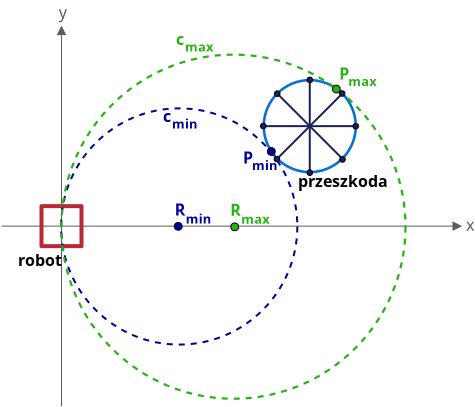 <?xml version="1.0" encoding="UTF-8"?>
<dia:diagram xmlns:dia="http://www.lysator.liu.se/~alla/dia/">
  <dia:layer name="Tło" visible="true">
    <dia:object type="Standard - Ellipse" version="0" id="O0">
      <dia:attribute name="obj_pos">
        <dia:point val="25.113,15.7"/>
      </dia:attribute>
      <dia:attribute name="obj_bb">
        <dia:rectangle val="25.048,15.635;29.778,20.365"/>
      </dia:attribute>
      <dia:attribute name="elem_corner">
        <dia:point val="25.113,15.7"/>
      </dia:attribute>
      <dia:attribute name="elem_width">
        <dia:real val="4.6"/>
      </dia:attribute>
      <dia:attribute name="elem_height">
        <dia:real val="4.6"/>
      </dia:attribute>
      <dia:attribute name="border_width">
        <dia:real val="0.13"/>
      </dia:attribute>
      <dia:attribute name="border_color">
        <dia:color val="#096fd3"/>
      </dia:attribute>
      <dia:attribute name="show_background">
        <dia:boolean val="false"/>
      </dia:attribute>
      <dia:attribute name="aspect">
        <dia:enum val="2"/>
      </dia:attribute>
    </dia:object>
    <dia:object type="Standard - Box" version="0" id="O1">
      <dia:attribute name="obj_pos">
        <dia:point val="14,22"/>
      </dia:attribute>
      <dia:attribute name="obj_bb">
        <dia:rectangle val="13.9,21.9;16.1,24.1"/>
      </dia:attribute>
      <dia:attribute name="elem_corner">
        <dia:point val="14,22"/>
      </dia:attribute>
      <dia:attribute name="elem_width">
        <dia:real val="2"/>
      </dia:attribute>
      <dia:attribute name="elem_height">
        <dia:real val="2"/>
      </dia:attribute>
      <dia:attribute name="border_width">
        <dia:real val="0.2"/>
      </dia:attribute>
      <dia:attribute name="border_color">
        <dia:color val="#ba2735"/>
      </dia:attribute>
      <dia:attribute name="inner_color">
        <dia:color val="#a52a2a"/>
      </dia:attribute>
      <dia:attribute name="show_background">
        <dia:boolean val="false"/>
      </dia:attribute>
      <dia:attribute name="corner_radius">
        <dia:real val="1.175e-38"/>
      </dia:attribute>
    </dia:object>
    <dia:object type="Standard - Line" version="0" id="O2">
      <dia:attribute name="obj_pos">
        <dia:point val="15,13"/>
      </dia:attribute>
      <dia:attribute name="obj_bb">
        <dia:rectangle val="14.6,12.975;15.4,32.025"/>
      </dia:attribute>
      <dia:attribute name="conn_endpoints">
        <dia:point val="15,13"/>
        <dia:point val="15,32"/>
      </dia:attribute>
      <dia:attribute name="numcp">
        <dia:int val="1"/>
      </dia:attribute>
      <dia:attribute name="line_color">
        <dia:color val="#5f5a5a"/>
      </dia:attribute>
      <dia:attribute name="line_width">
        <dia:real val="0.05"/>
      </dia:attribute>
      <dia:attribute name="start_arrow">
        <dia:enum val="3"/>
      </dia:attribute>
      <dia:attribute name="start_arrow_length">
        <dia:real val="0.4"/>
      </dia:attribute>
      <dia:attribute name="start_arrow_width">
        <dia:real val="0.4"/>
      </dia:attribute>
    </dia:object>
    <dia:object type="Standard - Line" version="0" id="O3">
      <dia:attribute name="obj_pos">
        <dia:point val="35,23"/>
      </dia:attribute>
      <dia:attribute name="obj_bb">
        <dia:rectangle val="11.975,22.6;35.025,23.4"/>
      </dia:attribute>
      <dia:attribute name="conn_endpoints">
        <dia:point val="35,23"/>
        <dia:point val="12,23"/>
      </dia:attribute>
      <dia:attribute name="numcp">
        <dia:int val="1"/>
      </dia:attribute>
      <dia:attribute name="line_color">
        <dia:color val="#5f5a5a"/>
      </dia:attribute>
      <dia:attribute name="line_width">
        <dia:real val="0.05"/>
      </dia:attribute>
      <dia:attribute name="start_arrow">
        <dia:enum val="3"/>
      </dia:attribute>
      <dia:attribute name="start_arrow_length">
        <dia:real val="0.4"/>
      </dia:attribute>
      <dia:attribute name="start_arrow_width">
        <dia:real val="0.4"/>
      </dia:attribute>
    </dia:object>
    <dia:object type="Standard - Ellipse" version="0" id="O4">
      <dia:attribute name="obj_pos">
        <dia:point val="14.98,17.111"/>
      </dia:attribute>
      <dia:attribute name="obj_bb">
        <dia:rectangle val="14.93,17.061;26.843,28.974"/>
      </dia:attribute>
      <dia:attribute name="elem_corner">
        <dia:point val="14.98,17.111"/>
      </dia:attribute>
      <dia:attribute name="elem_width">
        <dia:real val="11.812"/>
      </dia:attribute>
      <dia:attribute name="elem_height">
        <dia:real val="11.812"/>
      </dia:attribute>
      <dia:attribute name="border_color">
        <dia:color val="#000099"/>
      </dia:attribute>
      <dia:attribute name="show_background">
        <dia:boolean val="false"/>
      </dia:attribute>
      <dia:attribute name="aspect">
        <dia:enum val="2"/>
      </dia:attribute>
      <dia:attribute name="line_style">
        <dia:enum val="1"/>
      </dia:attribute>
      <dia:attribute name="dashlength">
        <dia:real val="0.3"/>
      </dia:attribute>
    </dia:object>
    <dia:object type="Standard - Ellipse" version="0" id="O5">
      <dia:attribute name="obj_pos">
        <dia:point val="20.641,22.816"/>
      </dia:attribute>
      <dia:attribute name="obj_bb">
        <dia:rectangle val="20.616,22.791;21.055,23.23"/>
      </dia:attribute>
      <dia:attribute name="elem_corner">
        <dia:point val="20.641,22.816"/>
      </dia:attribute>
      <dia:attribute name="elem_width">
        <dia:real val="0.389"/>
      </dia:attribute>
      <dia:attribute name="elem_height">
        <dia:real val="0.389"/>
      </dia:attribute>
      <dia:attribute name="border_width">
        <dia:real val="0.05"/>
      </dia:attribute>
      <dia:attribute name="inner_color">
        <dia:color val="#000099"/>
      </dia:attribute>
      <dia:attribute name="aspect">
        <dia:enum val="2"/>
      </dia:attribute>
    </dia:object>
    <dia:object type="Standard - Text" version="1" id="O6">
      <dia:attribute name="obj_pos">
        <dia:point val="12.821,24.993"/>
      </dia:attribute>
      <dia:attribute name="obj_bb">
        <dia:rectangle val="12.821,24.316;15.051,25.488"/>
      </dia:attribute>
      <dia:attribute name="text">
        <dia:composite type="text">
          <dia:attribute name="string">
            <dia:string>#robot#</dia:string>
          </dia:attribute>
          <dia:attribute name="font">
            <dia:font family="sans" style="80" name="Helvetica-Bold"/>
          </dia:attribute>
          <dia:attribute name="height">
            <dia:real val="1"/>
          </dia:attribute>
          <dia:attribute name="pos">
            <dia:point val="12.821,24.993"/>
          </dia:attribute>
          <dia:attribute name="color">
            <dia:color val="#000000"/>
          </dia:attribute>
          <dia:attribute name="alignment">
            <dia:enum val="0"/>
          </dia:attribute>
        </dia:composite>
      </dia:attribute>
      <dia:attribute name="valign">
        <dia:enum val="3"/>
      </dia:attribute>
    </dia:object>
    <dia:object type="Standard - Text" version="1" id="O7">
      <dia:attribute name="obj_pos">
        <dia:point val="26.824,21.043"/>
      </dia:attribute>
      <dia:attribute name="obj_bb">
        <dia:rectangle val="26.824,20.366;31.466,21.538"/>
      </dia:attribute>
      <dia:attribute name="text">
        <dia:composite type="text">
          <dia:attribute name="string">
            <dia:string>#przeszkoda#</dia:string>
          </dia:attribute>
          <dia:attribute name="font">
            <dia:font family="sans" style="80" name="Helvetica-Bold"/>
          </dia:attribute>
          <dia:attribute name="height">
            <dia:real val="1"/>
          </dia:attribute>
          <dia:attribute name="pos">
            <dia:point val="26.824,21.043"/>
          </dia:attribute>
          <dia:attribute name="color">
            <dia:color val="#000000"/>
          </dia:attribute>
          <dia:attribute name="alignment">
            <dia:enum val="0"/>
          </dia:attribute>
        </dia:composite>
      </dia:attribute>
      <dia:attribute name="valign">
        <dia:enum val="3"/>
      </dia:attribute>
    </dia:object>
    <dia:object type="Standard - Text" version="1" id="O8">
      <dia:attribute name="obj_pos">
        <dia:point val="14.859,12.601"/>
      </dia:attribute>
      <dia:attribute name="obj_bb">
        <dia:rectangle val="14.837,11.902;15.291,13.139"/>
      </dia:attribute>
      <dia:attribute name="text">
        <dia:composite type="text">
          <dia:attribute name="string">
            <dia:string>#y#</dia:string>
          </dia:attribute>
          <dia:attribute name="font">
            <dia:font family="sans" style="0" name="Helvetica"/>
          </dia:attribute>
          <dia:attribute name="height">
            <dia:real val="1"/>
          </dia:attribute>
          <dia:attribute name="pos">
            <dia:point val="14.859,12.601"/>
          </dia:attribute>
          <dia:attribute name="color">
            <dia:color val="#5f5a5a"/>
          </dia:attribute>
          <dia:attribute name="alignment">
            <dia:enum val="0"/>
          </dia:attribute>
        </dia:composite>
      </dia:attribute>
      <dia:attribute name="valign">
        <dia:enum val="3"/>
      </dia:attribute>
    </dia:object>
    <dia:object type="Standard - Text" version="1" id="O9">
      <dia:attribute name="obj_pos">
        <dia:point val="35.225,23.225"/>
      </dia:attribute>
      <dia:attribute name="obj_bb">
        <dia:rectangle val="35.225,22.547;35.657,23.72"/>
      </dia:attribute>
      <dia:attribute name="text">
        <dia:composite type="text">
          <dia:attribute name="string">
            <dia:string>#x#</dia:string>
          </dia:attribute>
          <dia:attribute name="font">
            <dia:font family="sans" style="0" name="Helvetica"/>
          </dia:attribute>
          <dia:attribute name="height">
            <dia:real val="1"/>
          </dia:attribute>
          <dia:attribute name="pos">
            <dia:point val="35.225,23.225"/>
          </dia:attribute>
          <dia:attribute name="color">
            <dia:color val="#5f5a5a"/>
          </dia:attribute>
          <dia:attribute name="alignment">
            <dia:enum val="0"/>
          </dia:attribute>
        </dia:composite>
      </dia:attribute>
      <dia:attribute name="valign">
        <dia:enum val="3"/>
      </dia:attribute>
    </dia:object>
    <dia:object type="Standard - Ellipse" version="0" id="O10">
      <dia:attribute name="obj_pos">
        <dia:point val="23.466,22.841"/>
      </dia:attribute>
      <dia:attribute name="obj_bb">
        <dia:rectangle val="23.441,22.816;23.88,23.255"/>
      </dia:attribute>
      <dia:attribute name="elem_corner">
        <dia:point val="23.466,22.841"/>
      </dia:attribute>
      <dia:attribute name="elem_width">
        <dia:real val="0.389"/>
      </dia:attribute>
      <dia:attribute name="elem_height">
        <dia:real val="0.389"/>
      </dia:attribute>
      <dia:attribute name="border_width">
        <dia:real val="0.05"/>
      </dia:attribute>
      <dia:attribute name="inner_color">
        <dia:color val="#25b311"/>
      </dia:attribute>
      <dia:attribute name="aspect">
        <dia:enum val="2"/>
      </dia:attribute>
    </dia:object>
    <dia:object type="Standard - Text" version="1" id="O11">
      <dia:attribute name="obj_pos">
        <dia:point val="23.441,22.478"/>
      </dia:attribute>
      <dia:attribute name="obj_bb">
        <dia:rectangle val="23.419,21.779;24.003,23.015"/>
      </dia:attribute>
      <dia:attribute name="text">
        <dia:composite type="text">
          <dia:attribute name="string">
            <dia:string>#R#</dia:string>
          </dia:attribute>
          <dia:attribute name="font">
            <dia:font family="sans" style="80" name="Helvetica-Bold"/>
          </dia:attribute>
          <dia:attribute name="height">
            <dia:real val="1"/>
          </dia:attribute>
          <dia:attribute name="pos">
            <dia:point val="23.441,22.478"/>
          </dia:attribute>
          <dia:attribute name="color">
            <dia:color val="#25b311"/>
          </dia:attribute>
          <dia:attribute name="alignment">
            <dia:enum val="0"/>
          </dia:attribute>
        </dia:composite>
      </dia:attribute>
      <dia:attribute name="valign">
        <dia:enum val="3"/>
      </dia:attribute>
    </dia:object>
    <dia:object type="Standard - Text" version="1" id="O12">
      <dia:attribute name="obj_pos">
        <dia:point val="23.993,22.878"/>
      </dia:attribute>
      <dia:attribute name="obj_bb">
        <dia:rectangle val="23.976,22.318;25.371,23.309"/>
      </dia:attribute>
      <dia:attribute name="text">
        <dia:composite type="text">
          <dia:attribute name="string">
            <dia:string>#max#</dia:string>
          </dia:attribute>
          <dia:attribute name="font">
            <dia:font family="sans" style="80" name="Helvetica-Bold"/>
          </dia:attribute>
          <dia:attribute name="height">
            <dia:real val="0.8"/>
          </dia:attribute>
          <dia:attribute name="pos">
            <dia:point val="23.993,22.878"/>
          </dia:attribute>
          <dia:attribute name="color">
            <dia:color val="#25b311"/>
          </dia:attribute>
          <dia:attribute name="alignment">
            <dia:enum val="0"/>
          </dia:attribute>
        </dia:composite>
      </dia:attribute>
      <dia:attribute name="valign">
        <dia:enum val="3"/>
      </dia:attribute>
    </dia:object>
    <dia:object type="Standard - Text" version="1" id="O13">
      <dia:attribute name="obj_pos">
        <dia:point val="20.66,22.465"/>
      </dia:attribute>
      <dia:attribute name="obj_bb">
        <dia:rectangle val="20.639,21.766;21.223,23.003"/>
      </dia:attribute>
      <dia:attribute name="text">
        <dia:composite type="text">
          <dia:attribute name="string">
            <dia:string>#R#</dia:string>
          </dia:attribute>
          <dia:attribute name="font">
            <dia:font family="sans" style="80" name="Helvetica-Bold"/>
          </dia:attribute>
          <dia:attribute name="height">
            <dia:real val="1"/>
          </dia:attribute>
          <dia:attribute name="pos">
            <dia:point val="20.66,22.465"/>
          </dia:attribute>
          <dia:attribute name="color">
            <dia:color val="#000099"/>
          </dia:attribute>
          <dia:attribute name="alignment">
            <dia:enum val="0"/>
          </dia:attribute>
        </dia:composite>
      </dia:attribute>
      <dia:attribute name="valign">
        <dia:enum val="3"/>
      </dia:attribute>
    </dia:object>
    <dia:object type="Standard - Text" version="1" id="O14">
      <dia:attribute name="obj_pos">
        <dia:point val="21.212,22.865"/>
      </dia:attribute>
      <dia:attribute name="obj_bb">
        <dia:rectangle val="21.195,22.305;22.435,23.297"/>
      </dia:attribute>
      <dia:attribute name="text">
        <dia:composite type="text">
          <dia:attribute name="string">
            <dia:string>#min#</dia:string>
          </dia:attribute>
          <dia:attribute name="font">
            <dia:font family="sans" style="80" name="Helvetica-Bold"/>
          </dia:attribute>
          <dia:attribute name="height">
            <dia:real val="0.8"/>
          </dia:attribute>
          <dia:attribute name="pos">
            <dia:point val="21.212,22.865"/>
          </dia:attribute>
          <dia:attribute name="color">
            <dia:color val="#000099"/>
          </dia:attribute>
          <dia:attribute name="alignment">
            <dia:enum val="0"/>
          </dia:attribute>
        </dia:composite>
      </dia:attribute>
      <dia:attribute name="valign">
        <dia:enum val="3"/>
      </dia:attribute>
    </dia:object>
    <dia:object type="Standard - Text" version="1" id="O15">
      <dia:attribute name="obj_pos">
        <dia:point val="28.889,15.665"/>
      </dia:attribute>
      <dia:attribute name="obj_bb">
        <dia:rectangle val="28.868,14.966;29.424,16.203"/>
      </dia:attribute>
      <dia:attribute name="text">
        <dia:composite type="text">
          <dia:attribute name="string">
            <dia:string>#P#</dia:string>
          </dia:attribute>
          <dia:attribute name="font">
            <dia:font family="sans" style="80" name="Helvetica-Bold"/>
          </dia:attribute>
          <dia:attribute name="height">
            <dia:real val="1"/>
          </dia:attribute>
          <dia:attribute name="pos">
            <dia:point val="28.889,15.665"/>
          </dia:attribute>
          <dia:attribute name="color">
            <dia:color val="#25b311"/>
          </dia:attribute>
          <dia:attribute name="alignment">
            <dia:enum val="0"/>
          </dia:attribute>
        </dia:composite>
      </dia:attribute>
      <dia:attribute name="valign">
        <dia:enum val="3"/>
      </dia:attribute>
    </dia:object>
    <dia:object type="Standard - Text" version="1" id="O16">
      <dia:attribute name="obj_pos">
        <dia:point val="29.342,15.99"/>
      </dia:attribute>
      <dia:attribute name="obj_bb">
        <dia:rectangle val="29.342,15.43;30.736,16.422"/>
      </dia:attribute>
      <dia:attribute name="text">
        <dia:composite type="text">
          <dia:attribute name="string">
            <dia:string>#max#</dia:string>
          </dia:attribute>
          <dia:attribute name="font">
            <dia:font family="sans" style="80" name="Helvetica-Bold"/>
          </dia:attribute>
          <dia:attribute name="height">
            <dia:real val="0.8"/>
          </dia:attribute>
          <dia:attribute name="pos">
            <dia:point val="29.342,15.99"/>
          </dia:attribute>
          <dia:attribute name="color">
            <dia:color val="#25b311"/>
          </dia:attribute>
          <dia:attribute name="alignment">
            <dia:enum val="0"/>
          </dia:attribute>
        </dia:composite>
      </dia:attribute>
      <dia:attribute name="valign">
        <dia:enum val="3"/>
      </dia:attribute>
    </dia:object>
    <dia:object type="Standard - Ellipse" version="0" id="O17">
      <dia:attribute name="obj_pos">
        <dia:point val="25.297,19.074"/>
      </dia:attribute>
      <dia:attribute name="obj_bb">
        <dia:rectangle val="25.272,19.049;25.711,19.488"/>
      </dia:attribute>
      <dia:attribute name="elem_corner">
        <dia:point val="25.297,19.074"/>
      </dia:attribute>
      <dia:attribute name="elem_width">
        <dia:real val="0.389"/>
      </dia:attribute>
      <dia:attribute name="elem_height">
        <dia:real val="0.389"/>
      </dia:attribute>
      <dia:attribute name="border_width">
        <dia:real val="0.05"/>
      </dia:attribute>
      <dia:attribute name="inner_color">
        <dia:color val="#000099"/>
      </dia:attribute>
      <dia:attribute name="aspect">
        <dia:enum val="2"/>
      </dia:attribute>
    </dia:object>
    <dia:object type="Standard - Text" version="1" id="O18">
      <dia:attribute name="obj_pos">
        <dia:point val="24.077,19.869"/>
      </dia:attribute>
      <dia:attribute name="obj_bb">
        <dia:rectangle val="24.055,19.17;24.612,20.406"/>
      </dia:attribute>
      <dia:attribute name="text">
        <dia:composite type="text">
          <dia:attribute name="string">
            <dia:string>#P#</dia:string>
          </dia:attribute>
          <dia:attribute name="font">
            <dia:font family="sans" style="80" name="Helvetica-Bold"/>
          </dia:attribute>
          <dia:attribute name="height">
            <dia:real val="1"/>
          </dia:attribute>
          <dia:attribute name="pos">
            <dia:point val="24.077,19.869"/>
          </dia:attribute>
          <dia:attribute name="color">
            <dia:color val="#000099"/>
          </dia:attribute>
          <dia:attribute name="alignment">
            <dia:enum val="0"/>
          </dia:attribute>
        </dia:composite>
      </dia:attribute>
      <dia:attribute name="valign">
        <dia:enum val="3"/>
      </dia:attribute>
    </dia:object>
    <dia:object type="Standard - Text" version="1" id="O19">
      <dia:attribute name="obj_pos">
        <dia:point val="24.529,20.194"/>
      </dia:attribute>
      <dia:attribute name="obj_bb">
        <dia:rectangle val="24.512,19.634;25.752,20.625"/>
      </dia:attribute>
      <dia:attribute name="text">
        <dia:composite type="text">
          <dia:attribute name="string">
            <dia:string>#min#</dia:string>
          </dia:attribute>
          <dia:attribute name="font">
            <dia:font family="sans" style="80" name="Helvetica-Bold"/>
          </dia:attribute>
          <dia:attribute name="height">
            <dia:real val="0.8"/>
          </dia:attribute>
          <dia:attribute name="pos">
            <dia:point val="24.529,20.194"/>
          </dia:attribute>
          <dia:attribute name="color">
            <dia:color val="#000099"/>
          </dia:attribute>
          <dia:attribute name="alignment">
            <dia:enum val="0"/>
          </dia:attribute>
        </dia:composite>
      </dia:attribute>
      <dia:attribute name="valign">
        <dia:enum val="3"/>
      </dia:attribute>
    </dia:object>
    <dia:object type="Standard - Text" version="1" id="O20">
      <dia:attribute name="obj_pos">
        <dia:point val="20.077,17.789"/>
      </dia:attribute>
      <dia:attribute name="obj_bb">
        <dia:rectangle val="20.055,17.09;20.509,18.326"/>
      </dia:attribute>
      <dia:attribute name="text">
        <dia:composite type="text">
          <dia:attribute name="string">
            <dia:string>#c#</dia:string>
          </dia:attribute>
          <dia:attribute name="font">
            <dia:font family="sans" style="80" name="Helvetica-Bold"/>
          </dia:attribute>
          <dia:attribute name="height">
            <dia:real val="1"/>
          </dia:attribute>
          <dia:attribute name="pos">
            <dia:point val="20.077,17.789"/>
          </dia:attribute>
          <dia:attribute name="color">
            <dia:color val="#000099"/>
          </dia:attribute>
          <dia:attribute name="alignment">
            <dia:enum val="0"/>
          </dia:attribute>
        </dia:composite>
      </dia:attribute>
      <dia:attribute name="valign">
        <dia:enum val="3"/>
      </dia:attribute>
    </dia:object>
    <dia:object type="Standard - Text" version="1" id="O21">
      <dia:attribute name="obj_pos">
        <dia:point val="20.529,18.114"/>
      </dia:attribute>
      <dia:attribute name="obj_bb">
        <dia:rectangle val="20.529,17.554;21.769,18.545"/>
      </dia:attribute>
      <dia:attribute name="text">
        <dia:composite type="text">
          <dia:attribute name="string">
            <dia:string>#min#</dia:string>
          </dia:attribute>
          <dia:attribute name="font">
            <dia:font family="sans" style="80" name="Helvetica-Bold"/>
          </dia:attribute>
          <dia:attribute name="height">
            <dia:real val="0.8"/>
          </dia:attribute>
          <dia:attribute name="pos">
            <dia:point val="20.529,18.114"/>
          </dia:attribute>
          <dia:attribute name="color">
            <dia:color val="#000099"/>
          </dia:attribute>
          <dia:attribute name="alignment">
            <dia:enum val="0"/>
          </dia:attribute>
        </dia:composite>
      </dia:attribute>
      <dia:attribute name="valign">
        <dia:enum val="3"/>
      </dia:attribute>
    </dia:object>
    <dia:object type="Standard - Text" version="1" id="O22">
      <dia:attribute name="obj_pos">
        <dia:point val="20.727,13.939"/>
      </dia:attribute>
      <dia:attribute name="obj_bb">
        <dia:rectangle val="20.727,13.261;21.159,14.434"/>
      </dia:attribute>
      <dia:attribute name="text">
        <dia:composite type="text">
          <dia:attribute name="string">
            <dia:string>#c#</dia:string>
          </dia:attribute>
          <dia:attribute name="font">
            <dia:font family="sans" style="80" name="Helvetica-Bold"/>
          </dia:attribute>
          <dia:attribute name="height">
            <dia:real val="1"/>
          </dia:attribute>
          <dia:attribute name="pos">
            <dia:point val="20.727,13.939"/>
          </dia:attribute>
          <dia:attribute name="color">
            <dia:color val="#25b311"/>
          </dia:attribute>
          <dia:attribute name="alignment">
            <dia:enum val="0"/>
          </dia:attribute>
        </dia:composite>
      </dia:attribute>
      <dia:attribute name="valign">
        <dia:enum val="3"/>
      </dia:attribute>
    </dia:object>
    <dia:object type="Standard - Text" version="1" id="O23">
      <dia:attribute name="obj_pos">
        <dia:point val="21.179,14.264"/>
      </dia:attribute>
      <dia:attribute name="obj_bb">
        <dia:rectangle val="21.179,13.704;22.574,14.695"/>
      </dia:attribute>
      <dia:attribute name="text">
        <dia:composite type="text">
          <dia:attribute name="string">
            <dia:string>#max#</dia:string>
          </dia:attribute>
          <dia:attribute name="font">
            <dia:font family="sans" style="80" name="Helvetica-Bold"/>
          </dia:attribute>
          <dia:attribute name="height">
            <dia:real val="0.8"/>
          </dia:attribute>
          <dia:attribute name="pos">
            <dia:point val="21.179,14.264"/>
          </dia:attribute>
          <dia:attribute name="color">
            <dia:color val="#25b311"/>
          </dia:attribute>
          <dia:attribute name="alignment">
            <dia:enum val="0"/>
          </dia:attribute>
        </dia:composite>
      </dia:attribute>
      <dia:attribute name="valign">
        <dia:enum val="3"/>
      </dia:attribute>
    </dia:object>
    <dia:object type="Standard - Line" version="0" id="O24">
      <dia:attribute name="obj_pos">
        <dia:point val="25.113,18"/>
      </dia:attribute>
      <dia:attribute name="obj_bb">
        <dia:rectangle val="25.063,17.95;29.763,18.05"/>
      </dia:attribute>
      <dia:attribute name="conn_endpoints">
        <dia:point val="25.113,18"/>
        <dia:point val="29.713,18"/>
      </dia:attribute>
      <dia:attribute name="numcp">
        <dia:int val="1"/>
      </dia:attribute>
      <dia:attribute name="line_color">
        <dia:color val="#1a2058"/>
      </dia:attribute>
      <dia:connections>
        <dia:connection handle="0" to="O0" connection="3"/>
        <dia:connection handle="1" to="O0" connection="4"/>
      </dia:connections>
    </dia:object>
    <dia:object type="Standard - Line" version="0" id="O25">
      <dia:attribute name="obj_pos">
        <dia:point val="25.787,16.374"/>
      </dia:attribute>
      <dia:attribute name="obj_bb">
        <dia:rectangle val="25.716,16.303;29.11,19.697"/>
      </dia:attribute>
      <dia:attribute name="conn_endpoints">
        <dia:point val="25.787,16.374"/>
        <dia:point val="29.039,19.626"/>
      </dia:attribute>
      <dia:attribute name="numcp">
        <dia:int val="1"/>
      </dia:attribute>
      <dia:attribute name="line_color">
        <dia:color val="#1a2058"/>
      </dia:attribute>
      <dia:connections>
        <dia:connection handle="0" to="O0" connection="0"/>
        <dia:connection handle="1" to="O0" connection="7"/>
      </dia:connections>
    </dia:object>
    <dia:object type="Standard - Line" version="0" id="O26">
      <dia:attribute name="obj_pos">
        <dia:point val="25.787,19.626"/>
      </dia:attribute>
      <dia:attribute name="obj_bb">
        <dia:rectangle val="25.716,16.303;29.11,19.697"/>
      </dia:attribute>
      <dia:attribute name="conn_endpoints">
        <dia:point val="25.787,19.626"/>
        <dia:point val="29.039,16.374"/>
      </dia:attribute>
      <dia:attribute name="numcp">
        <dia:int val="1"/>
      </dia:attribute>
      <dia:attribute name="line_color">
        <dia:color val="#1a2058"/>
      </dia:attribute>
      <dia:connections>
        <dia:connection handle="0" to="O0" connection="5"/>
        <dia:connection handle="1" to="O0" connection="2"/>
      </dia:connections>
    </dia:object>
    <dia:object type="Standard - Line" version="0" id="O27">
      <dia:attribute name="obj_pos">
        <dia:point val="27.413,15.7"/>
      </dia:attribute>
      <dia:attribute name="obj_bb">
        <dia:rectangle val="27.363,15.65;27.463,20.35"/>
      </dia:attribute>
      <dia:attribute name="conn_endpoints">
        <dia:point val="27.413,15.7"/>
        <dia:point val="27.413,20.3"/>
      </dia:attribute>
      <dia:attribute name="numcp">
        <dia:int val="1"/>
      </dia:attribute>
      <dia:attribute name="line_color">
        <dia:color val="#1a2058"/>
      </dia:attribute>
      <dia:connections>
        <dia:connection handle="0" to="O0" connection="1"/>
        <dia:connection handle="1" to="O0" connection="6"/>
      </dia:connections>
    </dia:object>
    <dia:object type="Standard - Ellipse" version="0" id="O28">
      <dia:attribute name="obj_pos">
        <dia:point val="25.648,16.237"/>
      </dia:attribute>
      <dia:attribute name="obj_bb">
        <dia:rectangle val="25.638,16.227;25.937,16.526"/>
      </dia:attribute>
      <dia:attribute name="elem_corner">
        <dia:point val="25.648,16.237"/>
      </dia:attribute>
      <dia:attribute name="elem_width">
        <dia:real val="0.279"/>
      </dia:attribute>
      <dia:attribute name="elem_height">
        <dia:real val="0.279"/>
      </dia:attribute>
      <dia:attribute name="border_width">
        <dia:real val="0.02"/>
      </dia:attribute>
      <dia:attribute name="inner_color">
        <dia:color val="#1a2058"/>
      </dia:attribute>
      <dia:attribute name="aspect">
        <dia:enum val="2"/>
      </dia:attribute>
    </dia:object>
    <dia:object type="Standard - Ellipse" version="0" id="O29">
      <dia:attribute name="obj_pos">
        <dia:point val="27.274,15.548"/>
      </dia:attribute>
      <dia:attribute name="obj_bb">
        <dia:rectangle val="27.265,15.538;27.563,15.836"/>
      </dia:attribute>
      <dia:attribute name="elem_corner">
        <dia:point val="27.274,15.548"/>
      </dia:attribute>
      <dia:attribute name="elem_width">
        <dia:real val="0.279"/>
      </dia:attribute>
      <dia:attribute name="elem_height">
        <dia:real val="0.279"/>
      </dia:attribute>
      <dia:attribute name="border_width">
        <dia:real val="0.02"/>
      </dia:attribute>
      <dia:attribute name="inner_color">
        <dia:color val="#1a2058"/>
      </dia:attribute>
      <dia:attribute name="aspect">
        <dia:enum val="2"/>
      </dia:attribute>
    </dia:object>
    <dia:object type="Standard - Ellipse" version="0" id="O30">
      <dia:attribute name="obj_pos">
        <dia:point val="24.95,17.855"/>
      </dia:attribute>
      <dia:attribute name="obj_bb">
        <dia:rectangle val="24.94,17.845;25.239,18.143"/>
      </dia:attribute>
      <dia:attribute name="elem_corner">
        <dia:point val="24.95,17.855"/>
      </dia:attribute>
      <dia:attribute name="elem_width">
        <dia:real val="0.279"/>
      </dia:attribute>
      <dia:attribute name="elem_height">
        <dia:real val="0.279"/>
      </dia:attribute>
      <dia:attribute name="border_width">
        <dia:real val="0.02"/>
      </dia:attribute>
      <dia:attribute name="inner_color">
        <dia:color val="#1a2058"/>
      </dia:attribute>
      <dia:attribute name="aspect">
        <dia:enum val="2"/>
      </dia:attribute>
    </dia:object>
    <dia:object type="Standard - Ellipse" version="0" id="O31">
      <dia:attribute name="obj_pos">
        <dia:point val="25.631,19.507"/>
      </dia:attribute>
      <dia:attribute name="obj_bb">
        <dia:rectangle val="25.62,19.497;25.919,19.796"/>
      </dia:attribute>
      <dia:attribute name="elem_corner">
        <dia:point val="25.631,19.507"/>
      </dia:attribute>
      <dia:attribute name="elem_width">
        <dia:real val="0.279"/>
      </dia:attribute>
      <dia:attribute name="elem_height">
        <dia:real val="0.279"/>
      </dia:attribute>
      <dia:attribute name="border_width">
        <dia:real val="0.02"/>
      </dia:attribute>
      <dia:attribute name="inner_color">
        <dia:color val="#1a2058"/>
      </dia:attribute>
      <dia:attribute name="aspect">
        <dia:enum val="2"/>
      </dia:attribute>
    </dia:object>
    <dia:object type="Standard - Ellipse" version="0" id="O32">
      <dia:attribute name="obj_pos">
        <dia:point val="14.995,14.425"/>
      </dia:attribute>
      <dia:attribute name="obj_bb">
        <dia:rectangle val="14.94,14.37;32.257,31.686"/>
      </dia:attribute>
      <dia:attribute name="elem_corner">
        <dia:point val="14.995,14.425"/>
      </dia:attribute>
      <dia:attribute name="elem_width">
        <dia:real val="17.206"/>
      </dia:attribute>
      <dia:attribute name="elem_height">
        <dia:real val="17.206"/>
      </dia:attribute>
      <dia:attribute name="border_width">
        <dia:real val="0.11"/>
      </dia:attribute>
      <dia:attribute name="border_color">
        <dia:color val="#25b311"/>
      </dia:attribute>
      <dia:attribute name="show_background">
        <dia:boolean val="false"/>
      </dia:attribute>
      <dia:attribute name="aspect">
        <dia:enum val="2"/>
      </dia:attribute>
      <dia:attribute name="line_style">
        <dia:enum val="1"/>
      </dia:attribute>
      <dia:attribute name="dashlength">
        <dia:real val="0.3"/>
      </dia:attribute>
    </dia:object>
    <dia:object type="Standard - Ellipse" version="0" id="O33">
      <dia:attribute name="obj_pos">
        <dia:point val="28.892,16.228"/>
      </dia:attribute>
      <dia:attribute name="obj_bb">
        <dia:rectangle val="28.882,16.218;29.181,16.517"/>
      </dia:attribute>
      <dia:attribute name="elem_corner">
        <dia:point val="28.892,16.228"/>
      </dia:attribute>
      <dia:attribute name="elem_width">
        <dia:real val="0.279"/>
      </dia:attribute>
      <dia:attribute name="elem_height">
        <dia:real val="0.279"/>
      </dia:attribute>
      <dia:attribute name="border_width">
        <dia:real val="0.02"/>
      </dia:attribute>
      <dia:attribute name="inner_color">
        <dia:color val="#1a2058"/>
      </dia:attribute>
      <dia:attribute name="aspect">
        <dia:enum val="2"/>
      </dia:attribute>
    </dia:object>
    <dia:object type="Standard - Ellipse" version="0" id="O34">
      <dia:attribute name="obj_pos">
        <dia:point val="27.274,20.188"/>
      </dia:attribute>
      <dia:attribute name="obj_bb">
        <dia:rectangle val="27.265,20.178;27.563,20.477"/>
      </dia:attribute>
      <dia:attribute name="elem_corner">
        <dia:point val="27.274,20.188"/>
      </dia:attribute>
      <dia:attribute name="elem_width">
        <dia:real val="0.279"/>
      </dia:attribute>
      <dia:attribute name="elem_height">
        <dia:real val="0.279"/>
      </dia:attribute>
      <dia:attribute name="border_width">
        <dia:real val="0.02"/>
      </dia:attribute>
      <dia:attribute name="inner_color">
        <dia:color val="#1a2058"/>
      </dia:attribute>
      <dia:attribute name="aspect">
        <dia:enum val="2"/>
      </dia:attribute>
    </dia:object>
    <dia:object type="Standard - Ellipse" version="0" id="O35">
      <dia:attribute name="obj_pos">
        <dia:point val="29.573,17.863"/>
      </dia:attribute>
      <dia:attribute name="obj_bb">
        <dia:rectangle val="29.563,17.853;29.861,18.152"/>
      </dia:attribute>
      <dia:attribute name="elem_corner">
        <dia:point val="29.573,17.863"/>
      </dia:attribute>
      <dia:attribute name="elem_width">
        <dia:real val="0.279"/>
      </dia:attribute>
      <dia:attribute name="elem_height">
        <dia:real val="0.279"/>
      </dia:attribute>
      <dia:attribute name="border_width">
        <dia:real val="0.02"/>
      </dia:attribute>
      <dia:attribute name="inner_color">
        <dia:color val="#1a2058"/>
      </dia:attribute>
      <dia:attribute name="aspect">
        <dia:enum val="2"/>
      </dia:attribute>
    </dia:object>
    <dia:object type="Standard - Ellipse" version="0" id="O36">
      <dia:attribute name="obj_pos">
        <dia:point val="28.91,19.525"/>
      </dia:attribute>
      <dia:attribute name="obj_bb">
        <dia:rectangle val="28.9,19.515;29.198,19.814"/>
      </dia:attribute>
      <dia:attribute name="elem_corner">
        <dia:point val="28.91,19.525"/>
      </dia:attribute>
      <dia:attribute name="elem_width">
        <dia:real val="0.279"/>
      </dia:attribute>
      <dia:attribute name="elem_height">
        <dia:real val="0.279"/>
      </dia:attribute>
      <dia:attribute name="border_width">
        <dia:real val="0.02"/>
      </dia:attribute>
      <dia:attribute name="inner_color">
        <dia:color val="#1a2058"/>
      </dia:attribute>
      <dia:attribute name="aspect">
        <dia:enum val="2"/>
      </dia:attribute>
    </dia:object>
    <dia:object type="Standard - Ellipse" version="0" id="O37">
      <dia:attribute name="obj_pos">
        <dia:point val="28.548,15.952"/>
      </dia:attribute>
      <dia:attribute name="obj_bb">
        <dia:rectangle val="28.523,15.927;28.962,16.366"/>
      </dia:attribute>
      <dia:attribute name="elem_corner">
        <dia:point val="28.548,15.952"/>
      </dia:attribute>
      <dia:attribute name="elem_width">
        <dia:real val="0.389"/>
      </dia:attribute>
      <dia:attribute name="elem_height">
        <dia:real val="0.389"/>
      </dia:attribute>
      <dia:attribute name="border_width">
        <dia:real val="0.05"/>
      </dia:attribute>
      <dia:attribute name="inner_color">
        <dia:color val="#25b311"/>
      </dia:attribute>
      <dia:attribute name="aspect">
        <dia:enum val="2"/>
      </dia:attribute>
    </dia:object>
  </dia:layer>
</dia:diagram>
